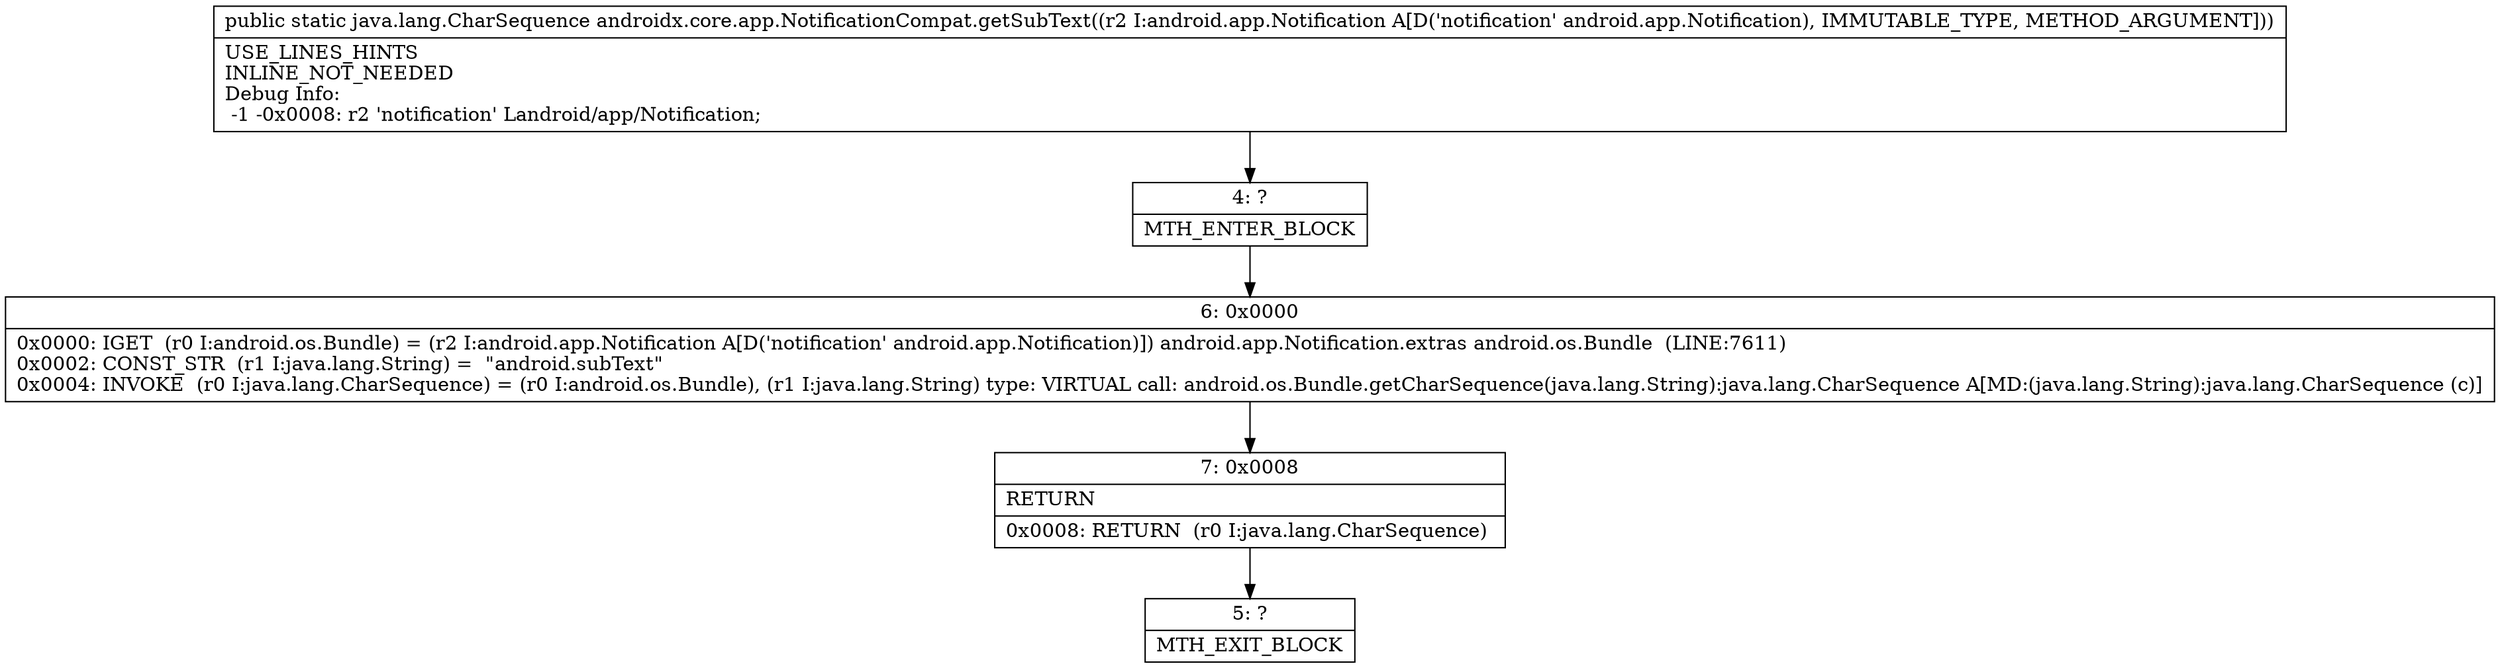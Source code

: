 digraph "CFG forandroidx.core.app.NotificationCompat.getSubText(Landroid\/app\/Notification;)Ljava\/lang\/CharSequence;" {
Node_4 [shape=record,label="{4\:\ ?|MTH_ENTER_BLOCK\l}"];
Node_6 [shape=record,label="{6\:\ 0x0000|0x0000: IGET  (r0 I:android.os.Bundle) = (r2 I:android.app.Notification A[D('notification' android.app.Notification)]) android.app.Notification.extras android.os.Bundle  (LINE:7611)\l0x0002: CONST_STR  (r1 I:java.lang.String) =  \"android.subText\" \l0x0004: INVOKE  (r0 I:java.lang.CharSequence) = (r0 I:android.os.Bundle), (r1 I:java.lang.String) type: VIRTUAL call: android.os.Bundle.getCharSequence(java.lang.String):java.lang.CharSequence A[MD:(java.lang.String):java.lang.CharSequence (c)]\l}"];
Node_7 [shape=record,label="{7\:\ 0x0008|RETURN\l|0x0008: RETURN  (r0 I:java.lang.CharSequence) \l}"];
Node_5 [shape=record,label="{5\:\ ?|MTH_EXIT_BLOCK\l}"];
MethodNode[shape=record,label="{public static java.lang.CharSequence androidx.core.app.NotificationCompat.getSubText((r2 I:android.app.Notification A[D('notification' android.app.Notification), IMMUTABLE_TYPE, METHOD_ARGUMENT]))  | USE_LINES_HINTS\lINLINE_NOT_NEEDED\lDebug Info:\l  \-1 \-0x0008: r2 'notification' Landroid\/app\/Notification;\l}"];
MethodNode -> Node_4;Node_4 -> Node_6;
Node_6 -> Node_7;
Node_7 -> Node_5;
}

